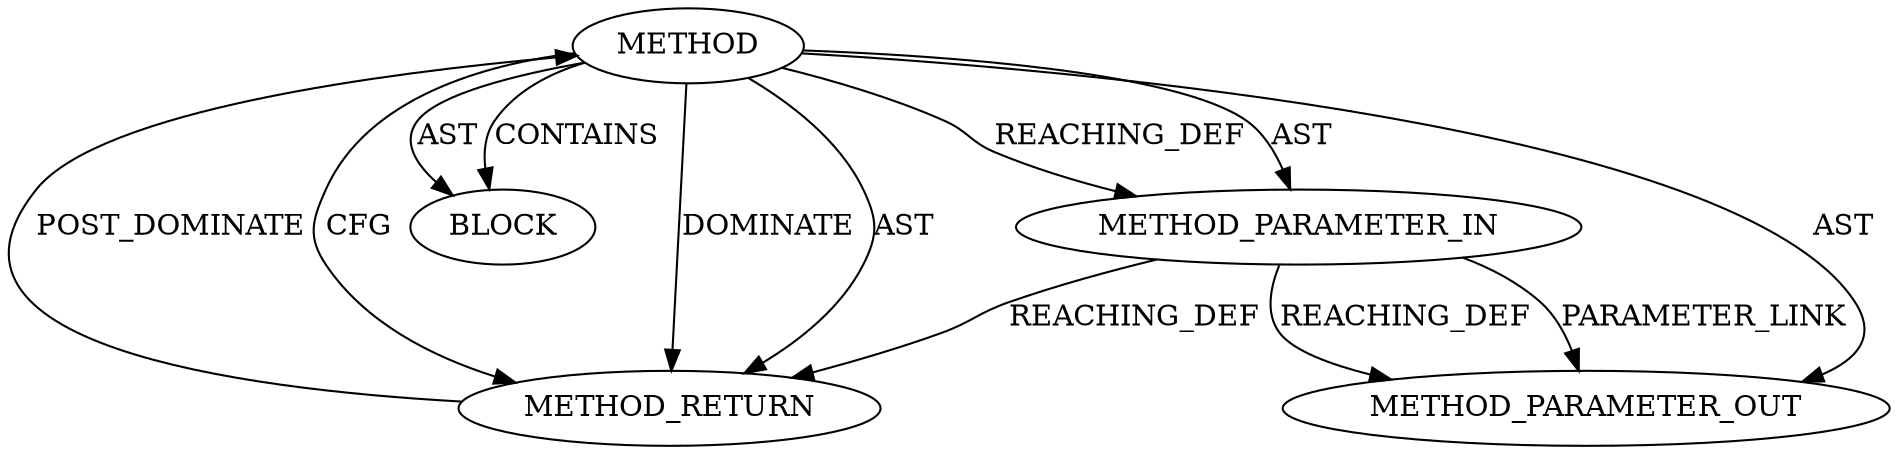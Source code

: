 digraph {
  21095 [label=BLOCK ORDER=1 ARGUMENT_INDEX=1 CODE="<empty>" TYPE_FULL_NAME="ANY"]
  22446 [label=METHOD_PARAMETER_OUT ORDER=1 CODE="p1" IS_VARIADIC=false TYPE_FULL_NAME="ANY" EVALUATION_STRATEGY="BY_VALUE" INDEX=1 NAME="p1"]
  21094 [label=METHOD_PARAMETER_IN ORDER=1 CODE="p1" IS_VARIADIC=false TYPE_FULL_NAME="ANY" EVALUATION_STRATEGY="BY_VALUE" INDEX=1 NAME="p1"]
  21096 [label=METHOD_RETURN ORDER=2 CODE="RET" TYPE_FULL_NAME="ANY" EVALUATION_STRATEGY="BY_VALUE"]
  21093 [label=METHOD AST_PARENT_TYPE="NAMESPACE_BLOCK" AST_PARENT_FULL_NAME="<global>" ORDER=0 CODE="<empty>" FULL_NAME="crypto_aead_tfm" IS_EXTERNAL=true FILENAME="<empty>" SIGNATURE="" NAME="crypto_aead_tfm"]
  21093 -> 21094 [label=REACHING_DEF VARIABLE=""]
  21093 -> 21096 [label=CFG ]
  21093 -> 21095 [label=CONTAINS ]
  21096 -> 21093 [label=POST_DOMINATE ]
  21093 -> 21095 [label=AST ]
  21093 -> 21096 [label=DOMINATE ]
  21093 -> 21096 [label=AST ]
  21094 -> 22446 [label=PARAMETER_LINK ]
  21094 -> 22446 [label=REACHING_DEF VARIABLE="p1"]
  21093 -> 22446 [label=AST ]
  21094 -> 21096 [label=REACHING_DEF VARIABLE="p1"]
  21093 -> 21094 [label=AST ]
}
